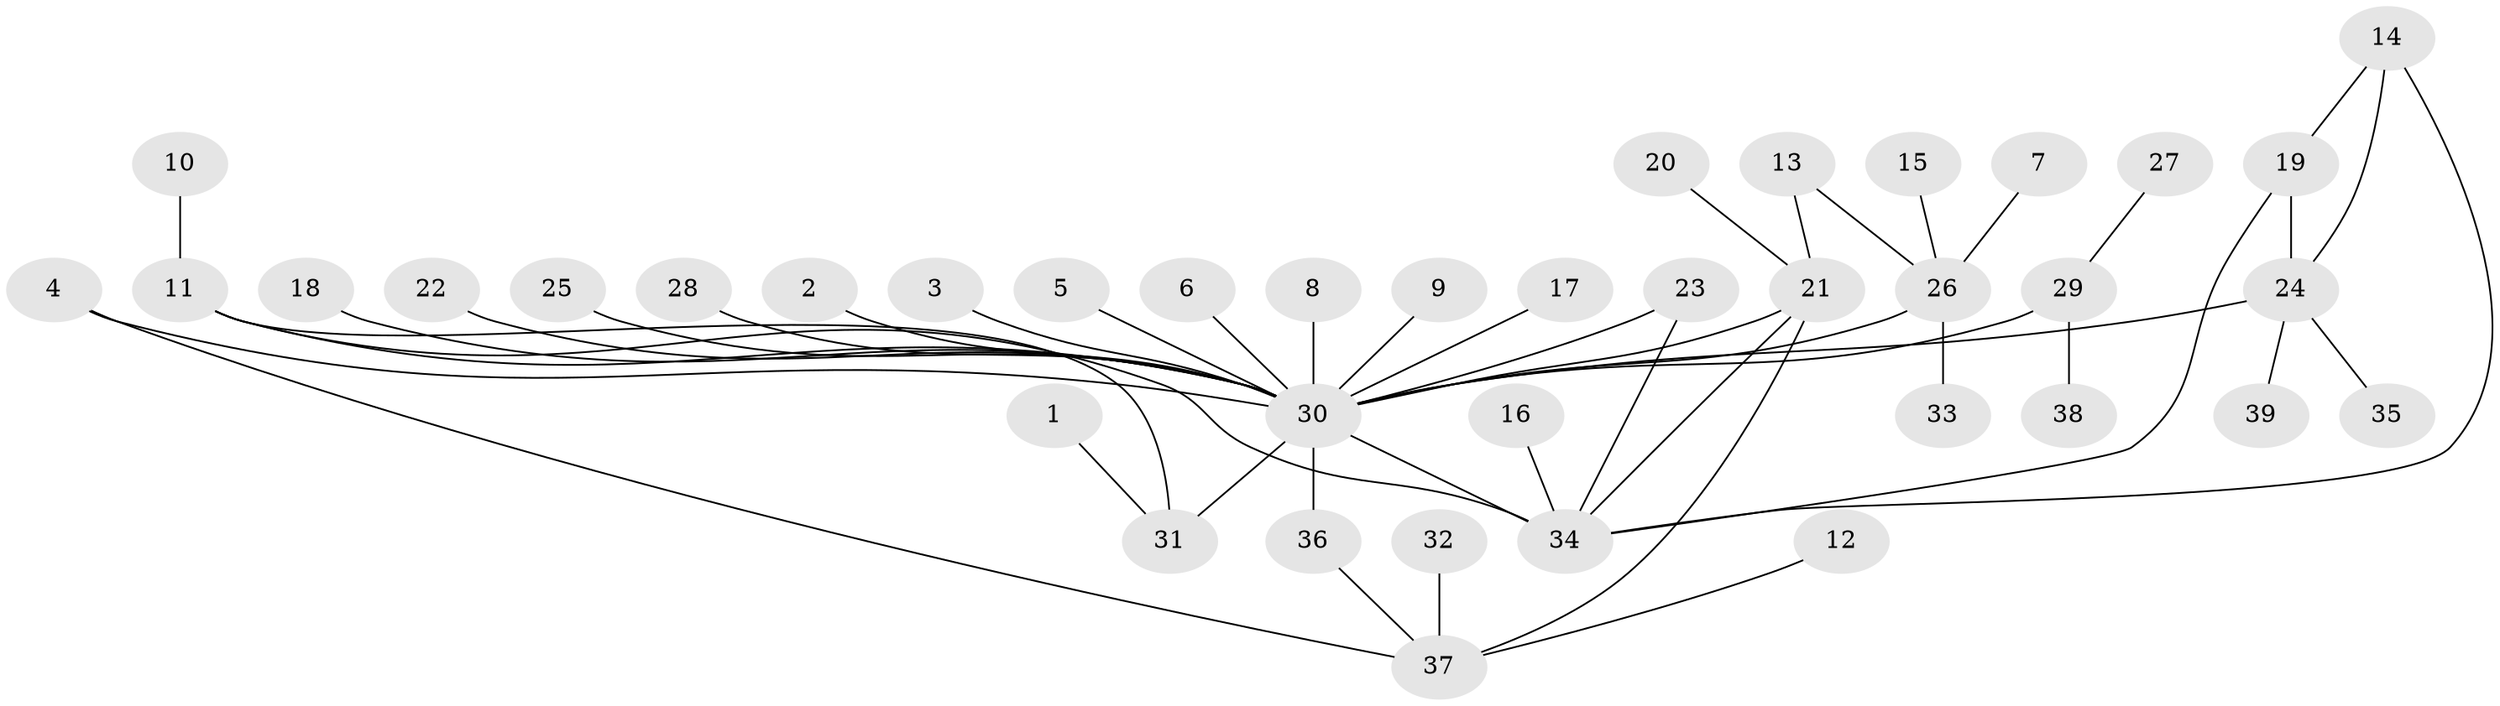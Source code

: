 // original degree distribution, {2: 0.18181818181818182, 1: 0.5064935064935064, 4: 0.1038961038961039, 20: 0.012987012987012988, 6: 0.03896103896103896, 3: 0.11688311688311688, 7: 0.012987012987012988, 10: 0.012987012987012988, 5: 0.012987012987012988}
// Generated by graph-tools (version 1.1) at 2025/26/03/09/25 03:26:04]
// undirected, 39 vertices, 48 edges
graph export_dot {
graph [start="1"]
  node [color=gray90,style=filled];
  1;
  2;
  3;
  4;
  5;
  6;
  7;
  8;
  9;
  10;
  11;
  12;
  13;
  14;
  15;
  16;
  17;
  18;
  19;
  20;
  21;
  22;
  23;
  24;
  25;
  26;
  27;
  28;
  29;
  30;
  31;
  32;
  33;
  34;
  35;
  36;
  37;
  38;
  39;
  1 -- 31 [weight=1.0];
  2 -- 30 [weight=1.0];
  3 -- 30 [weight=1.0];
  4 -- 30 [weight=1.0];
  4 -- 37 [weight=1.0];
  5 -- 30 [weight=1.0];
  6 -- 30 [weight=1.0];
  7 -- 26 [weight=1.0];
  8 -- 30 [weight=1.0];
  9 -- 30 [weight=2.0];
  10 -- 11 [weight=1.0];
  11 -- 30 [weight=1.0];
  11 -- 31 [weight=1.0];
  11 -- 34 [weight=2.0];
  12 -- 37 [weight=1.0];
  13 -- 21 [weight=1.0];
  13 -- 26 [weight=1.0];
  14 -- 19 [weight=1.0];
  14 -- 24 [weight=1.0];
  14 -- 34 [weight=1.0];
  15 -- 26 [weight=1.0];
  16 -- 34 [weight=1.0];
  17 -- 30 [weight=1.0];
  18 -- 30 [weight=1.0];
  19 -- 24 [weight=2.0];
  19 -- 34 [weight=1.0];
  20 -- 21 [weight=1.0];
  21 -- 30 [weight=1.0];
  21 -- 34 [weight=1.0];
  21 -- 37 [weight=1.0];
  22 -- 30 [weight=1.0];
  23 -- 30 [weight=1.0];
  23 -- 34 [weight=1.0];
  24 -- 30 [weight=2.0];
  24 -- 35 [weight=1.0];
  24 -- 39 [weight=1.0];
  25 -- 30 [weight=1.0];
  26 -- 30 [weight=1.0];
  26 -- 33 [weight=1.0];
  27 -- 29 [weight=1.0];
  28 -- 30 [weight=1.0];
  29 -- 30 [weight=1.0];
  29 -- 38 [weight=1.0];
  30 -- 31 [weight=2.0];
  30 -- 34 [weight=2.0];
  30 -- 36 [weight=1.0];
  32 -- 37 [weight=1.0];
  36 -- 37 [weight=1.0];
}
